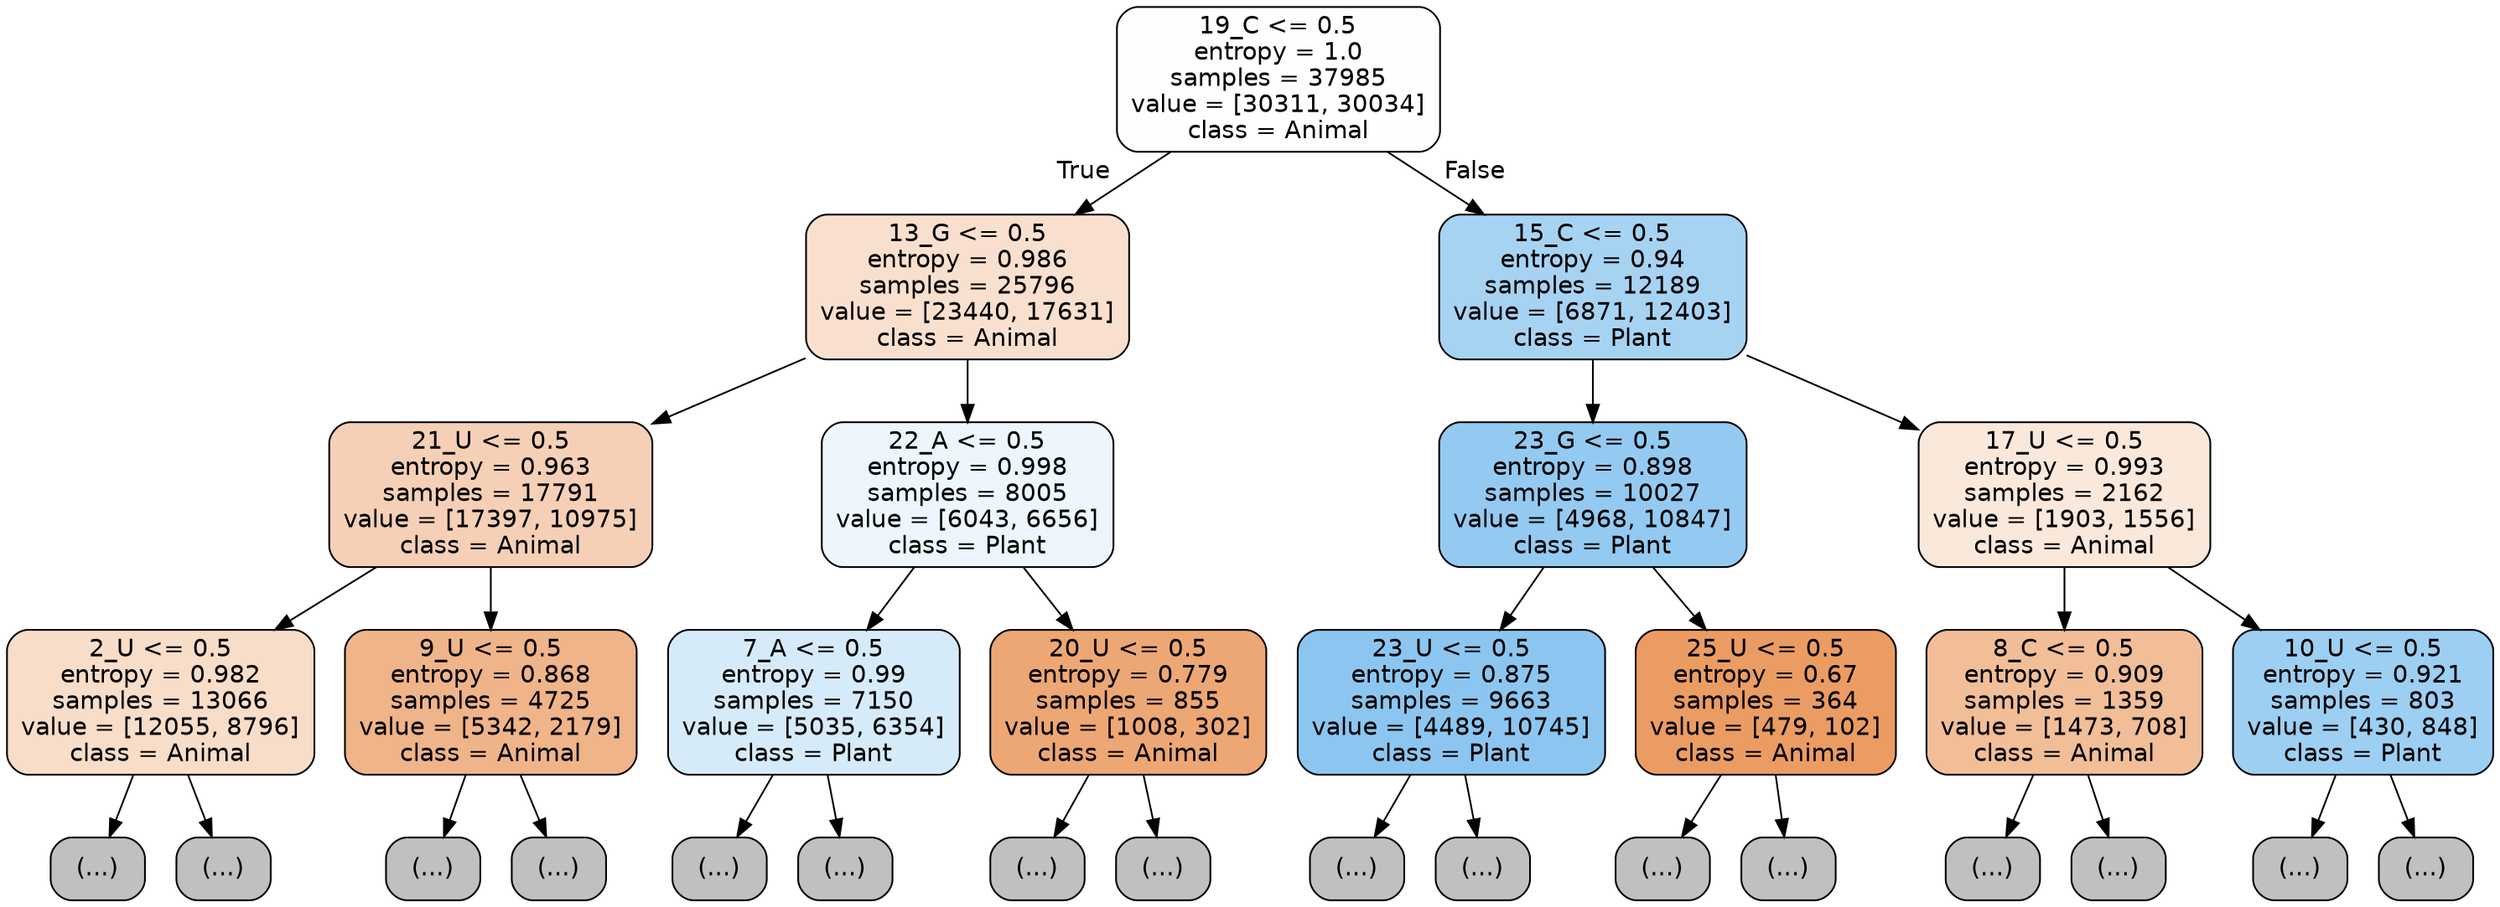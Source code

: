 digraph Tree {
node [shape=box, style="filled, rounded", color="black", fontname="helvetica"] ;
edge [fontname="helvetica"] ;
0 [label="19_C <= 0.5\nentropy = 1.0\nsamples = 37985\nvalue = [30311, 30034]\nclass = Animal", fillcolor="#fffefd"] ;
1 [label="13_G <= 0.5\nentropy = 0.986\nsamples = 25796\nvalue = [23440, 17631]\nclass = Animal", fillcolor="#f9e0ce"] ;
0 -> 1 [labeldistance=2.5, labelangle=45, headlabel="True"] ;
2 [label="21_U <= 0.5\nentropy = 0.963\nsamples = 17791\nvalue = [17397, 10975]\nclass = Animal", fillcolor="#f5d0b6"] ;
1 -> 2 ;
3 [label="2_U <= 0.5\nentropy = 0.982\nsamples = 13066\nvalue = [12055, 8796]\nclass = Animal", fillcolor="#f8ddc9"] ;
2 -> 3 ;
4 [label="(...)", fillcolor="#C0C0C0"] ;
3 -> 4 ;
5435 [label="(...)", fillcolor="#C0C0C0"] ;
3 -> 5435 ;
7284 [label="9_U <= 0.5\nentropy = 0.868\nsamples = 4725\nvalue = [5342, 2179]\nclass = Animal", fillcolor="#f0b48a"] ;
2 -> 7284 ;
7285 [label="(...)", fillcolor="#C0C0C0"] ;
7284 -> 7285 ;
8654 [label="(...)", fillcolor="#C0C0C0"] ;
7284 -> 8654 ;
9301 [label="22_A <= 0.5\nentropy = 0.998\nsamples = 8005\nvalue = [6043, 6656]\nclass = Plant", fillcolor="#edf6fd"] ;
1 -> 9301 ;
9302 [label="7_A <= 0.5\nentropy = 0.99\nsamples = 7150\nvalue = [5035, 6354]\nclass = Plant", fillcolor="#d6ebfa"] ;
9301 -> 9302 ;
9303 [label="(...)", fillcolor="#C0C0C0"] ;
9302 -> 9303 ;
11456 [label="(...)", fillcolor="#C0C0C0"] ;
9302 -> 11456 ;
12287 [label="20_U <= 0.5\nentropy = 0.779\nsamples = 855\nvalue = [1008, 302]\nclass = Animal", fillcolor="#eda774"] ;
9301 -> 12287 ;
12288 [label="(...)", fillcolor="#C0C0C0"] ;
12287 -> 12288 ;
12583 [label="(...)", fillcolor="#C0C0C0"] ;
12287 -> 12583 ;
12674 [label="15_C <= 0.5\nentropy = 0.94\nsamples = 12189\nvalue = [6871, 12403]\nclass = Plant", fillcolor="#a7d3f3"] ;
0 -> 12674 [labeldistance=2.5, labelangle=-45, headlabel="False"] ;
12675 [label="23_G <= 0.5\nentropy = 0.898\nsamples = 10027\nvalue = [4968, 10847]\nclass = Plant", fillcolor="#94caf1"] ;
12674 -> 12675 ;
12676 [label="23_U <= 0.5\nentropy = 0.875\nsamples = 9663\nvalue = [4489, 10745]\nclass = Plant", fillcolor="#8cc6f0"] ;
12675 -> 12676 ;
12677 [label="(...)", fillcolor="#C0C0C0"] ;
12676 -> 12677 ;
15576 [label="(...)", fillcolor="#C0C0C0"] ;
12676 -> 15576 ;
15707 [label="25_U <= 0.5\nentropy = 0.67\nsamples = 364\nvalue = [479, 102]\nclass = Animal", fillcolor="#eb9c63"] ;
12675 -> 15707 ;
15708 [label="(...)", fillcolor="#C0C0C0"] ;
15707 -> 15708 ;
15821 [label="(...)", fillcolor="#C0C0C0"] ;
15707 -> 15821 ;
15828 [label="17_U <= 0.5\nentropy = 0.993\nsamples = 2162\nvalue = [1903, 1556]\nclass = Animal", fillcolor="#fae8db"] ;
12674 -> 15828 ;
15829 [label="8_C <= 0.5\nentropy = 0.909\nsamples = 1359\nvalue = [1473, 708]\nclass = Animal", fillcolor="#f1be98"] ;
15828 -> 15829 ;
15830 [label="(...)", fillcolor="#C0C0C0"] ;
15829 -> 15830 ;
16309 [label="(...)", fillcolor="#C0C0C0"] ;
15829 -> 16309 ;
16470 [label="10_U <= 0.5\nentropy = 0.921\nsamples = 803\nvalue = [430, 848]\nclass = Plant", fillcolor="#9dcff2"] ;
15828 -> 16470 ;
16471 [label="(...)", fillcolor="#C0C0C0"] ;
16470 -> 16471 ;
16708 [label="(...)", fillcolor="#C0C0C0"] ;
16470 -> 16708 ;
}